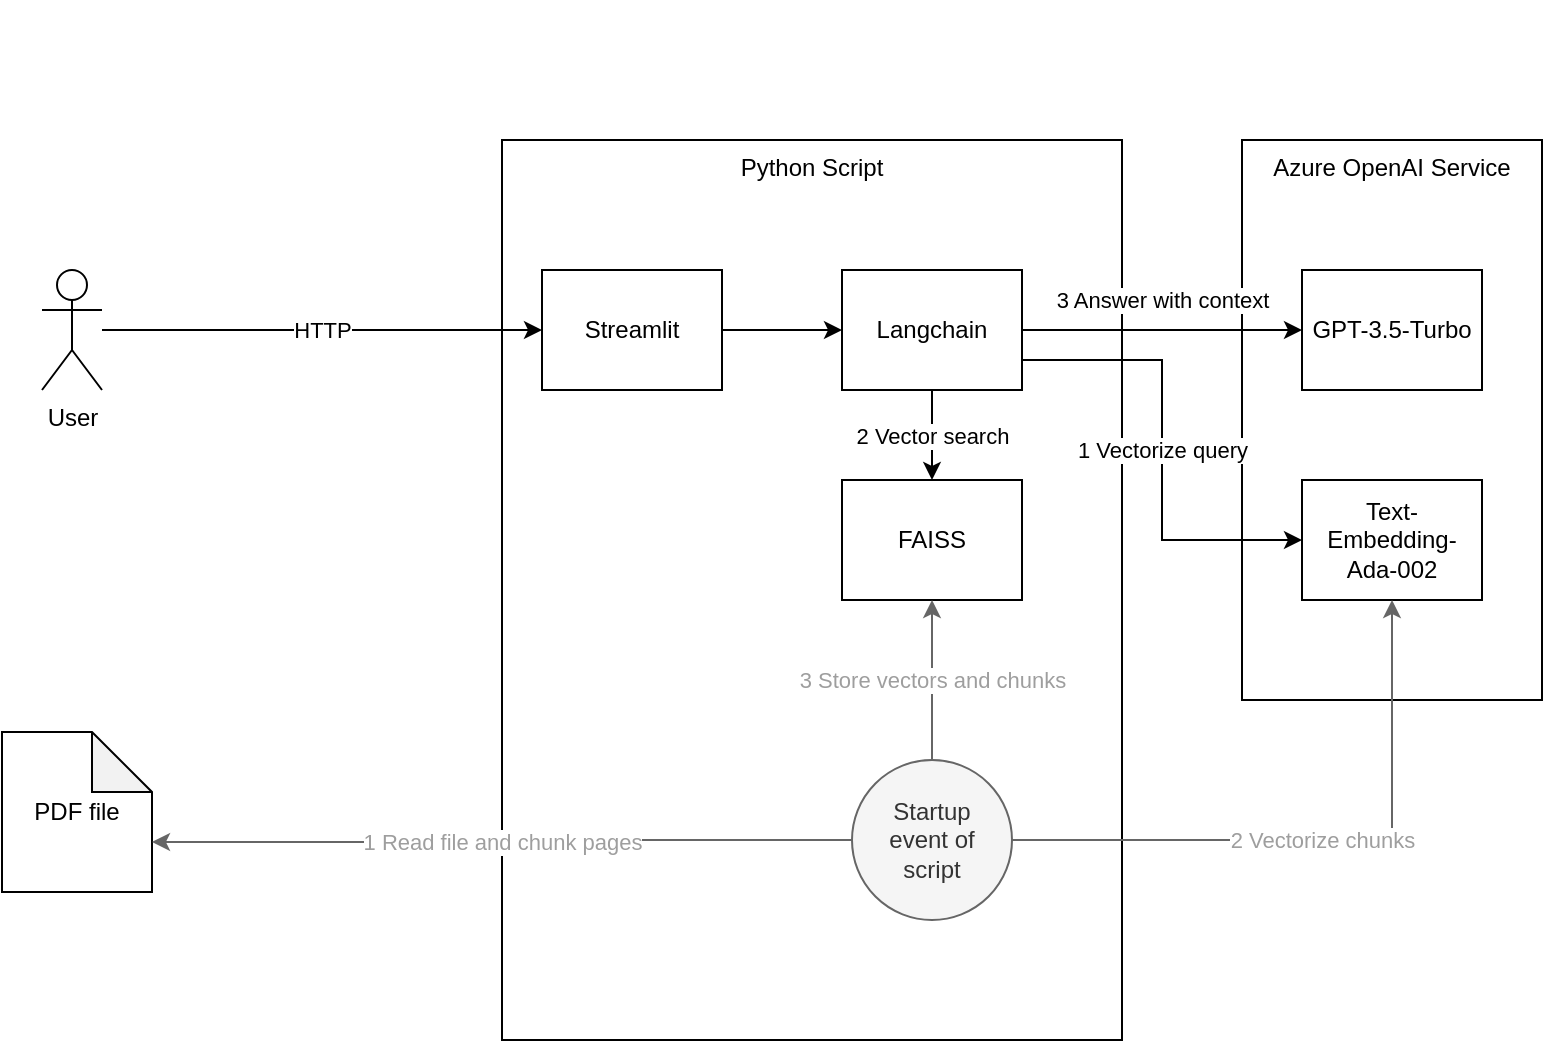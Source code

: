 <mxfile version="22.1.0" type="device">
  <diagram name="Seite-1" id="wUEx7ndTb_bHJJqqPWa8">
    <mxGraphModel dx="1010" dy="682" grid="1" gridSize="10" guides="1" tooltips="1" connect="1" arrows="1" fold="1" page="1" pageScale="1" pageWidth="827" pageHeight="1169" math="0" shadow="0">
      <root>
        <mxCell id="0" />
        <mxCell id="1" parent="0" />
        <mxCell id="tBT3JFBlceWDcz8bJR0U-1" value="User" style="shape=umlActor;verticalLabelPosition=bottom;verticalAlign=top;html=1;outlineConnect=0;" parent="1" vertex="1">
          <mxGeometry x="60" y="255" width="30" height="60" as="geometry" />
        </mxCell>
        <mxCell id="tBT3JFBlceWDcz8bJR0U-2" value="Python Script" style="rounded=0;whiteSpace=wrap;html=1;verticalAlign=top;" parent="1" vertex="1">
          <mxGeometry x="290" y="190" width="310" height="450" as="geometry" />
        </mxCell>
        <mxCell id="tBT3JFBlceWDcz8bJR0U-3" value="Azure OpenAI Service" style="rounded=0;whiteSpace=wrap;html=1;verticalAlign=top;" parent="1" vertex="1">
          <mxGeometry x="660" y="190" width="150" height="280" as="geometry" />
        </mxCell>
        <mxCell id="tBT3JFBlceWDcz8bJR0U-4" value="" style="shape=image;verticalLabelPosition=bottom;labelBackgroundColor=default;verticalAlign=top;aspect=fixed;imageAspect=0;image=https://swimburger.net/media/ppnn3pcl/azure.png;" parent="1" vertex="1">
          <mxGeometry x="705" y="120" width="60" height="60" as="geometry" />
        </mxCell>
        <mxCell id="tBT3JFBlceWDcz8bJR0U-8" style="edgeStyle=orthogonalEdgeStyle;rounded=0;orthogonalLoop=1;jettySize=auto;html=1;entryX=0;entryY=0.5;entryDx=0;entryDy=0;" parent="1" source="tBT3JFBlceWDcz8bJR0U-5" target="tBT3JFBlceWDcz8bJR0U-6" edge="1">
          <mxGeometry relative="1" as="geometry" />
        </mxCell>
        <mxCell id="tBT3JFBlceWDcz8bJR0U-5" value="Streamlit" style="rounded=0;whiteSpace=wrap;html=1;" parent="1" vertex="1">
          <mxGeometry x="310" y="255" width="90" height="60" as="geometry" />
        </mxCell>
        <mxCell id="tBT3JFBlceWDcz8bJR0U-9" value="3 Answer with context" style="edgeStyle=orthogonalEdgeStyle;rounded=0;orthogonalLoop=1;jettySize=auto;html=1;entryX=0;entryY=0.5;entryDx=0;entryDy=0;" parent="1" source="tBT3JFBlceWDcz8bJR0U-6" target="zQcZ2AXFS6AF1ZsvGwD_-1" edge="1">
          <mxGeometry y="15" relative="1" as="geometry">
            <mxPoint as="offset" />
          </mxGeometry>
        </mxCell>
        <mxCell id="zQcZ2AXFS6AF1ZsvGwD_-4" value="1 Vectorize query" style="edgeStyle=orthogonalEdgeStyle;rounded=0;orthogonalLoop=1;jettySize=auto;html=1;entryX=0;entryY=0.5;entryDx=0;entryDy=0;exitX=1;exitY=0.75;exitDx=0;exitDy=0;" edge="1" parent="1" source="tBT3JFBlceWDcz8bJR0U-6" target="zQcZ2AXFS6AF1ZsvGwD_-2">
          <mxGeometry relative="1" as="geometry" />
        </mxCell>
        <mxCell id="zQcZ2AXFS6AF1ZsvGwD_-5" value="2 Vector search" style="edgeStyle=orthogonalEdgeStyle;rounded=0;orthogonalLoop=1;jettySize=auto;html=1;entryX=0.5;entryY=0;entryDx=0;entryDy=0;" edge="1" parent="1" source="tBT3JFBlceWDcz8bJR0U-6" target="zQcZ2AXFS6AF1ZsvGwD_-3">
          <mxGeometry relative="1" as="geometry" />
        </mxCell>
        <mxCell id="tBT3JFBlceWDcz8bJR0U-6" value="Langchain" style="rounded=0;whiteSpace=wrap;html=1;" parent="1" vertex="1">
          <mxGeometry x="460" y="255" width="90" height="60" as="geometry" />
        </mxCell>
        <mxCell id="tBT3JFBlceWDcz8bJR0U-7" value="HTTP" style="edgeStyle=orthogonalEdgeStyle;rounded=0;orthogonalLoop=1;jettySize=auto;html=1;" parent="1" source="tBT3JFBlceWDcz8bJR0U-1" target="tBT3JFBlceWDcz8bJR0U-5" edge="1">
          <mxGeometry relative="1" as="geometry" />
        </mxCell>
        <mxCell id="zQcZ2AXFS6AF1ZsvGwD_-1" value="GPT-3.5-Turbo" style="rounded=0;whiteSpace=wrap;html=1;" vertex="1" parent="1">
          <mxGeometry x="690" y="255" width="90" height="60" as="geometry" />
        </mxCell>
        <mxCell id="zQcZ2AXFS6AF1ZsvGwD_-2" value="Text-Embedding-Ada-002" style="rounded=0;whiteSpace=wrap;html=1;" vertex="1" parent="1">
          <mxGeometry x="690" y="360" width="90" height="60" as="geometry" />
        </mxCell>
        <mxCell id="zQcZ2AXFS6AF1ZsvGwD_-3" value="FAISS" style="rounded=0;whiteSpace=wrap;html=1;" vertex="1" parent="1">
          <mxGeometry x="460" y="360" width="90" height="60" as="geometry" />
        </mxCell>
        <mxCell id="zQcZ2AXFS6AF1ZsvGwD_-9" value="&lt;font color=&quot;#9e9e9e&quot;&gt;2 Vectorize chunks&lt;/font&gt;" style="edgeStyle=orthogonalEdgeStyle;rounded=0;orthogonalLoop=1;jettySize=auto;html=1;entryX=0.5;entryY=1;entryDx=0;entryDy=0;fillColor=#f5f5f5;strokeColor=#666666;" edge="1" parent="1" source="zQcZ2AXFS6AF1ZsvGwD_-6" target="zQcZ2AXFS6AF1ZsvGwD_-2">
          <mxGeometry relative="1" as="geometry" />
        </mxCell>
        <mxCell id="zQcZ2AXFS6AF1ZsvGwD_-10" value="&lt;font color=&quot;#9e9e9e&quot;&gt;3 Store vectors and chunks&lt;/font&gt;" style="edgeStyle=orthogonalEdgeStyle;rounded=0;orthogonalLoop=1;jettySize=auto;html=1;entryX=0.5;entryY=1;entryDx=0;entryDy=0;fillColor=#f5f5f5;strokeColor=#666666;" edge="1" parent="1" source="zQcZ2AXFS6AF1ZsvGwD_-6" target="zQcZ2AXFS6AF1ZsvGwD_-3">
          <mxGeometry relative="1" as="geometry" />
        </mxCell>
        <mxCell id="zQcZ2AXFS6AF1ZsvGwD_-6" value="Startup&lt;br&gt;event of&lt;br&gt;script" style="ellipse;whiteSpace=wrap;html=1;aspect=fixed;fillColor=#f5f5f5;fontColor=#333333;strokeColor=#666666;" vertex="1" parent="1">
          <mxGeometry x="465" y="500" width="80" height="80" as="geometry" />
        </mxCell>
        <mxCell id="zQcZ2AXFS6AF1ZsvGwD_-7" value="PDF file" style="shape=note;whiteSpace=wrap;html=1;backgroundOutline=1;darkOpacity=0.05;" vertex="1" parent="1">
          <mxGeometry x="40" y="486" width="75" height="80" as="geometry" />
        </mxCell>
        <mxCell id="zQcZ2AXFS6AF1ZsvGwD_-8" value="&lt;font color=&quot;#9e9e9e&quot;&gt;1 Read file and chunk pages&lt;/font&gt;" style="edgeStyle=orthogonalEdgeStyle;rounded=0;orthogonalLoop=1;jettySize=auto;html=1;entryX=0;entryY=0;entryDx=75;entryDy=55;entryPerimeter=0;fillColor=#f5f5f5;strokeColor=#666666;" edge="1" parent="1" source="zQcZ2AXFS6AF1ZsvGwD_-6" target="zQcZ2AXFS6AF1ZsvGwD_-7">
          <mxGeometry relative="1" as="geometry" />
        </mxCell>
      </root>
    </mxGraphModel>
  </diagram>
</mxfile>
